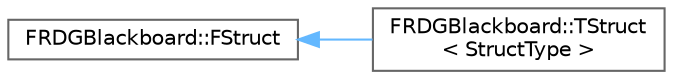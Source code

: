digraph "Graphical Class Hierarchy"
{
 // INTERACTIVE_SVG=YES
 // LATEX_PDF_SIZE
  bgcolor="transparent";
  edge [fontname=Helvetica,fontsize=10,labelfontname=Helvetica,labelfontsize=10];
  node [fontname=Helvetica,fontsize=10,shape=box,height=0.2,width=0.4];
  rankdir="LR";
  Node0 [id="Node000000",label="FRDGBlackboard::FStruct",height=0.2,width=0.4,color="grey40", fillcolor="white", style="filled",URL="$d4/d12/structFRDGBlackboard_1_1FStruct.html",tooltip=" "];
  Node0 -> Node1 [id="edge4595_Node000000_Node000001",dir="back",color="steelblue1",style="solid",tooltip=" "];
  Node1 [id="Node000001",label="FRDGBlackboard::TStruct\l\< StructType \>",height=0.2,width=0.4,color="grey40", fillcolor="white", style="filled",URL="$d4/d8a/structFRDGBlackboard_1_1TStruct.html",tooltip=" "];
}
